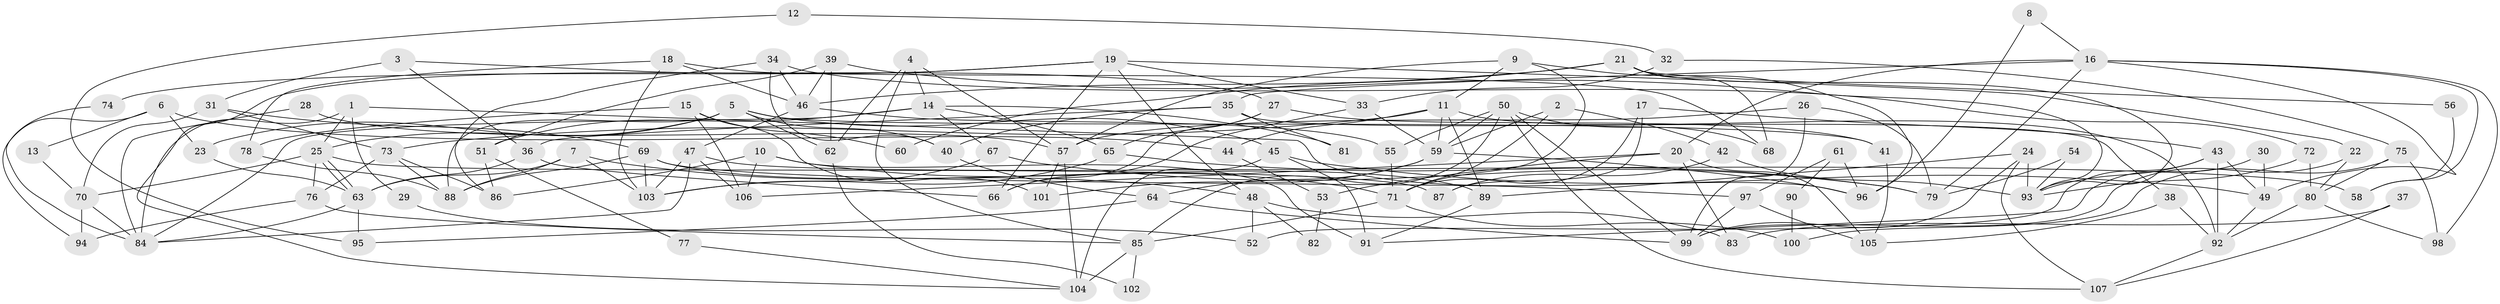 // Generated by graph-tools (version 1.1) at 2025/11/02/27/25 16:11:20]
// undirected, 107 vertices, 214 edges
graph export_dot {
graph [start="1"]
  node [color=gray90,style=filled];
  1;
  2;
  3;
  4;
  5;
  6;
  7;
  8;
  9;
  10;
  11;
  12;
  13;
  14;
  15;
  16;
  17;
  18;
  19;
  20;
  21;
  22;
  23;
  24;
  25;
  26;
  27;
  28;
  29;
  30;
  31;
  32;
  33;
  34;
  35;
  36;
  37;
  38;
  39;
  40;
  41;
  42;
  43;
  44;
  45;
  46;
  47;
  48;
  49;
  50;
  51;
  52;
  53;
  54;
  55;
  56;
  57;
  58;
  59;
  60;
  61;
  62;
  63;
  64;
  65;
  66;
  67;
  68;
  69;
  70;
  71;
  72;
  73;
  74;
  75;
  76;
  77;
  78;
  79;
  80;
  81;
  82;
  83;
  84;
  85;
  86;
  87;
  88;
  89;
  90;
  91;
  92;
  93;
  94;
  95;
  96;
  97;
  98;
  99;
  100;
  101;
  102;
  103;
  104;
  105;
  106;
  107;
  1 -- 25;
  1 -- 84;
  1 -- 29;
  1 -- 96;
  2 -- 42;
  2 -- 71;
  2 -- 59;
  3 -- 31;
  3 -- 36;
  3 -- 27;
  4 -- 62;
  4 -- 57;
  4 -- 14;
  4 -- 85;
  5 -- 40;
  5 -- 88;
  5 -- 23;
  5 -- 25;
  5 -- 41;
  5 -- 45;
  5 -- 62;
  6 -- 94;
  6 -- 23;
  6 -- 13;
  6 -- 44;
  7 -- 103;
  7 -- 63;
  7 -- 48;
  7 -- 88;
  8 -- 96;
  8 -- 16;
  9 -- 11;
  9 -- 96;
  9 -- 57;
  9 -- 71;
  10 -- 86;
  10 -- 71;
  10 -- 91;
  10 -- 106;
  11 -- 59;
  11 -- 73;
  11 -- 44;
  11 -- 89;
  11 -- 92;
  12 -- 95;
  12 -- 32;
  13 -- 70;
  14 -- 65;
  14 -- 51;
  14 -- 67;
  14 -- 81;
  14 -- 84;
  15 -- 78;
  15 -- 106;
  15 -- 60;
  15 -- 101;
  16 -- 79;
  16 -- 35;
  16 -- 20;
  16 -- 49;
  16 -- 58;
  16 -- 98;
  17 -- 71;
  17 -- 43;
  17 -- 87;
  18 -- 68;
  18 -- 103;
  18 -- 46;
  18 -- 78;
  19 -- 104;
  19 -- 33;
  19 -- 22;
  19 -- 48;
  19 -- 66;
  19 -- 74;
  20 -- 106;
  20 -- 53;
  20 -- 83;
  20 -- 105;
  21 -- 93;
  21 -- 46;
  21 -- 56;
  21 -- 60;
  21 -- 68;
  22 -- 80;
  22 -- 99;
  23 -- 63;
  24 -- 99;
  24 -- 107;
  24 -- 89;
  24 -- 93;
  25 -- 63;
  25 -- 63;
  25 -- 70;
  25 -- 76;
  25 -- 87;
  26 -- 99;
  26 -- 57;
  26 -- 79;
  27 -- 41;
  27 -- 65;
  27 -- 66;
  28 -- 57;
  28 -- 84;
  29 -- 52;
  30 -- 91;
  30 -- 49;
  31 -- 70;
  31 -- 73;
  31 -- 69;
  32 -- 33;
  32 -- 75;
  33 -- 66;
  33 -- 59;
  34 -- 86;
  34 -- 46;
  34 -- 40;
  34 -- 72;
  35 -- 36;
  35 -- 38;
  35 -- 40;
  35 -- 81;
  36 -- 66;
  36 -- 63;
  37 -- 107;
  37 -- 83;
  38 -- 105;
  38 -- 92;
  39 -- 93;
  39 -- 46;
  39 -- 51;
  39 -- 62;
  40 -- 64;
  41 -- 105;
  42 -- 93;
  42 -- 87;
  43 -- 92;
  43 -- 49;
  43 -- 52;
  43 -- 93;
  44 -- 53;
  45 -- 91;
  45 -- 49;
  45 -- 104;
  46 -- 55;
  46 -- 47;
  47 -- 103;
  47 -- 58;
  47 -- 84;
  47 -- 106;
  48 -- 52;
  48 -- 82;
  48 -- 83;
  49 -- 92;
  50 -- 85;
  50 -- 99;
  50 -- 55;
  50 -- 59;
  50 -- 68;
  50 -- 107;
  51 -- 77;
  51 -- 86;
  53 -- 82;
  54 -- 79;
  54 -- 93;
  55 -- 71;
  56 -- 58;
  57 -- 101;
  57 -- 104;
  59 -- 64;
  59 -- 96;
  59 -- 101;
  61 -- 97;
  61 -- 96;
  61 -- 90;
  62 -- 102;
  63 -- 84;
  63 -- 95;
  64 -- 95;
  64 -- 99;
  65 -- 103;
  65 -- 79;
  67 -- 79;
  67 -- 103;
  69 -- 89;
  69 -- 88;
  69 -- 97;
  69 -- 103;
  70 -- 84;
  70 -- 94;
  71 -- 85;
  71 -- 100;
  72 -- 93;
  72 -- 80;
  73 -- 76;
  73 -- 88;
  73 -- 86;
  74 -- 84;
  75 -- 98;
  75 -- 80;
  75 -- 100;
  76 -- 85;
  76 -- 94;
  77 -- 104;
  78 -- 88;
  80 -- 92;
  80 -- 98;
  85 -- 104;
  85 -- 102;
  89 -- 91;
  90 -- 100;
  92 -- 107;
  97 -- 99;
  97 -- 105;
}
